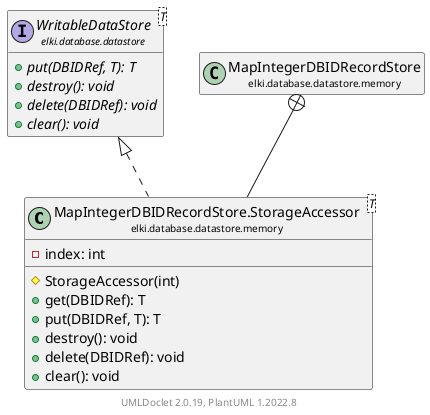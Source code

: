 @startuml
    remove .*\.(Instance|Par|Parameterizer|Factory)$
    set namespaceSeparator none
    hide empty fields
    hide empty methods

    class "<size:14>MapIntegerDBIDRecordStore.StorageAccessor\n<size:10>elki.database.datastore.memory" as elki.database.datastore.memory.MapIntegerDBIDRecordStore.StorageAccessor<T> [[MapIntegerDBIDRecordStore.StorageAccessor.html]] {
        -index: int
        #StorageAccessor(int)
        +get(DBIDRef): T
        +put(DBIDRef, T): T
        +destroy(): void
        +delete(DBIDRef): void
        +clear(): void
    }

    interface "<size:14>WritableDataStore\n<size:10>elki.database.datastore" as elki.database.datastore.WritableDataStore<T> [[../WritableDataStore.html]] {
        {abstract} +put(DBIDRef, T): T
        {abstract} +destroy(): void
        {abstract} +delete(DBIDRef): void
        {abstract} +clear(): void
    }
    class "<size:14>MapIntegerDBIDRecordStore\n<size:10>elki.database.datastore.memory" as elki.database.datastore.memory.MapIntegerDBIDRecordStore [[MapIntegerDBIDRecordStore.html]]

    elki.database.datastore.WritableDataStore <|.. elki.database.datastore.memory.MapIntegerDBIDRecordStore.StorageAccessor
    elki.database.datastore.memory.MapIntegerDBIDRecordStore +-- elki.database.datastore.memory.MapIntegerDBIDRecordStore.StorageAccessor

    center footer UMLDoclet 2.0.19, PlantUML 1.2022.8
@enduml
